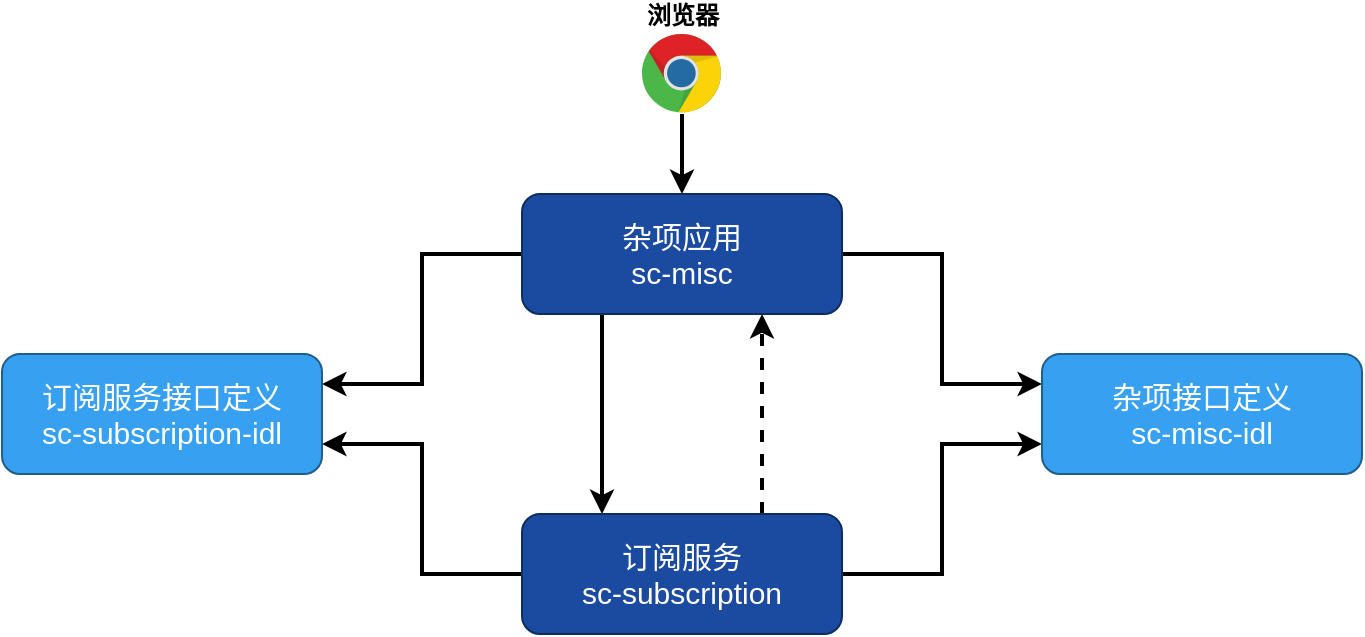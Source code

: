 <mxfile version="18.0.0" type="device" pages="2"><diagram id="nQeA5oszmgD2BTF-vIWx" name="应用架构"><mxGraphModel dx="1102" dy="1025" grid="1" gridSize="10" guides="1" tooltips="1" connect="1" arrows="1" fold="1" page="1" pageScale="1" pageWidth="827" pageHeight="1169" math="0" shadow="0"><root><mxCell id="0"/><mxCell id="1" parent="0"/><mxCell id="l4yHvZjNKuXTKyy453i6-4" style="edgeStyle=orthogonalEdgeStyle;rounded=0;orthogonalLoop=1;jettySize=auto;html=1;fontSize=15;strokeWidth=2;" parent="1" source="l4yHvZjNKuXTKyy453i6-1" target="l4yHvZjNKuXTKyy453i6-2" edge="1"><mxGeometry relative="1" as="geometry"/></mxCell><mxCell id="l4yHvZjNKuXTKyy453i6-1" value="浏览器" style="dashed=0;outlineConnect=0;html=1;align=center;labelPosition=center;verticalLabelPosition=top;verticalAlign=bottom;shape=mxgraph.weblogos.chrome;strokeWidth=1;fontStyle=1" parent="1" vertex="1"><mxGeometry x="360" y="80" width="40" height="40" as="geometry"/></mxCell><mxCell id="l4yHvZjNKuXTKyy453i6-9" style="edgeStyle=orthogonalEdgeStyle;shape=connector;rounded=0;orthogonalLoop=1;jettySize=auto;html=1;exitX=1;exitY=0.5;exitDx=0;exitDy=0;entryX=0;entryY=0.25;entryDx=0;entryDy=0;labelBackgroundColor=default;fontFamily=Helvetica;fontSize=15;fontColor=default;endArrow=classic;strokeColor=default;strokeWidth=2;" parent="1" source="l4yHvZjNKuXTKyy453i6-2" target="l4yHvZjNKuXTKyy453i6-6" edge="1"><mxGeometry relative="1" as="geometry"/></mxCell><mxCell id="l4yHvZjNKuXTKyy453i6-14" style="edgeStyle=orthogonalEdgeStyle;shape=connector;rounded=0;orthogonalLoop=1;jettySize=auto;html=1;exitX=0;exitY=0.5;exitDx=0;exitDy=0;entryX=1;entryY=0.25;entryDx=0;entryDy=0;labelBackgroundColor=default;fontFamily=Helvetica;fontSize=15;fontColor=default;endArrow=classic;strokeColor=default;strokeWidth=2;" parent="1" source="l4yHvZjNKuXTKyy453i6-2" target="l4yHvZjNKuXTKyy453i6-7" edge="1"><mxGeometry relative="1" as="geometry"/></mxCell><mxCell id="l4yHvZjNKuXTKyy453i6-18" style="edgeStyle=orthogonalEdgeStyle;shape=connector;rounded=0;orthogonalLoop=1;jettySize=auto;html=1;exitX=0.25;exitY=1;exitDx=0;exitDy=0;entryX=0.25;entryY=0;entryDx=0;entryDy=0;labelBackgroundColor=default;fontFamily=Helvetica;fontSize=15;fontColor=default;endArrow=classic;strokeColor=default;strokeWidth=2;" parent="1" source="l4yHvZjNKuXTKyy453i6-2" target="l4yHvZjNKuXTKyy453i6-3" edge="1"><mxGeometry relative="1" as="geometry"/></mxCell><mxCell id="l4yHvZjNKuXTKyy453i6-2" value="杂项应用&lt;br style=&quot;font-size: 15px;&quot;&gt;sc-misc" style="rounded=1;whiteSpace=wrap;html=1;fillColor=#1B4AA1;fontColor=#FFFFFF;strokeColor=#0C2E5C;fontSize=15;" parent="1" vertex="1"><mxGeometry x="300" y="160" width="160" height="60" as="geometry"/></mxCell><mxCell id="l4yHvZjNKuXTKyy453i6-13" style="edgeStyle=orthogonalEdgeStyle;shape=connector;rounded=0;orthogonalLoop=1;jettySize=auto;html=1;exitX=1;exitY=0.5;exitDx=0;exitDy=0;entryX=0;entryY=0.75;entryDx=0;entryDy=0;labelBackgroundColor=default;fontFamily=Helvetica;fontSize=15;fontColor=default;endArrow=classic;strokeColor=default;strokeWidth=2;" parent="1" source="l4yHvZjNKuXTKyy453i6-3" target="l4yHvZjNKuXTKyy453i6-6" edge="1"><mxGeometry relative="1" as="geometry"/></mxCell><mxCell id="l4yHvZjNKuXTKyy453i6-15" style="edgeStyle=orthogonalEdgeStyle;shape=connector;rounded=0;orthogonalLoop=1;jettySize=auto;html=1;exitX=0;exitY=0.5;exitDx=0;exitDy=0;entryX=1;entryY=0.75;entryDx=0;entryDy=0;labelBackgroundColor=default;fontFamily=Helvetica;fontSize=15;fontColor=default;endArrow=classic;strokeColor=default;strokeWidth=2;" parent="1" source="l4yHvZjNKuXTKyy453i6-3" target="l4yHvZjNKuXTKyy453i6-7" edge="1"><mxGeometry relative="1" as="geometry"/></mxCell><mxCell id="l4yHvZjNKuXTKyy453i6-19" style="edgeStyle=orthogonalEdgeStyle;shape=connector;rounded=0;orthogonalLoop=1;jettySize=auto;html=1;exitX=0.75;exitY=0;exitDx=0;exitDy=0;entryX=0.75;entryY=1;entryDx=0;entryDy=0;labelBackgroundColor=default;fontFamily=Helvetica;fontSize=15;fontColor=default;endArrow=classic;strokeColor=default;strokeWidth=2;dashed=1;" parent="1" source="l4yHvZjNKuXTKyy453i6-3" target="l4yHvZjNKuXTKyy453i6-2" edge="1"><mxGeometry relative="1" as="geometry"/></mxCell><mxCell id="l4yHvZjNKuXTKyy453i6-3" value="订阅服务&lt;br&gt;sc-subscription" style="rounded=1;whiteSpace=wrap;html=1;fillColor=#1B4AA1;fontColor=#FFFFFF;strokeColor=#0C2E5C;fontSize=15;" parent="1" vertex="1"><mxGeometry x="300" y="320" width="160" height="60" as="geometry"/></mxCell><mxCell id="l4yHvZjNKuXTKyy453i6-6" value="杂项接口定义&lt;br&gt;sc-misc-idl" style="rounded=1;whiteSpace=wrap;html=1;fillColor=#37A0F0;fontColor=#FFFFFF;strokeColor=#1F5D8B;fontSize=15;" parent="1" vertex="1"><mxGeometry x="560" y="240" width="160" height="60" as="geometry"/></mxCell><mxCell id="l4yHvZjNKuXTKyy453i6-7" value="订阅服务接口定义&lt;br&gt;sc-subscription-idl" style="rounded=1;whiteSpace=wrap;html=1;fillColor=#37A0F0;fontColor=#FFFFFF;strokeColor=#1F5D8B;fontSize=15;" parent="1" vertex="1"><mxGeometry x="40" y="240" width="160" height="60" as="geometry"/></mxCell></root></mxGraphModel></diagram><diagram id="651JA_iFtIvnMZgVpdxM" name="读者订阅流程图"><mxGraphModel dx="1102" dy="1025" grid="1" gridSize="10" guides="1" tooltips="1" connect="1" arrows="1" fold="1" page="1" pageScale="1" pageWidth="1169" pageHeight="827" math="0" shadow="0"><root><mxCell id="0"/><mxCell id="1" parent="0"/><mxCell id="zIcmTkaHAODhhnKCruon-1" value="用户订阅专栏前端流程图（演示版）" style="swimlane;childLayout=stackLayout;resizeParent=1;resizeParentMax=0;startSize=30;fillColor=#dae8fc;strokeColor=#6c8ebf;fontSize=14;" parent="1" vertex="1"><mxGeometry x="40" y="40" width="920" height="1200" as="geometry"/></mxCell><mxCell id="zIcmTkaHAODhhnKCruon-2" value="读者" style="swimlane;startSize=30;fillColor=#d5e8d4;strokeColor=#82b366;" parent="zIcmTkaHAODhhnKCruon-1" vertex="1"><mxGeometry y="30" width="200" height="1170" as="geometry"/></mxCell><mxCell id="zIcmTkaHAODhhnKCruon-7" value="查看专栏" style="rounded=1;whiteSpace=wrap;html=1;fontSize=14;fillColor=#33A64C;fontColor=#FFFFFF;strokeColor=none;" parent="zIcmTkaHAODhhnKCruon-2" vertex="1"><mxGeometry x="20" y="50" width="160" height="40" as="geometry"/></mxCell><mxCell id="zIcmTkaHAODhhnKCruon-17" value="下单" style="rounded=1;whiteSpace=wrap;html=1;fontSize=14;fillColor=#33A64C;fontColor=#FFFFFF;strokeColor=none;" parent="zIcmTkaHAODhhnKCruon-2" vertex="1"><mxGeometry x="20" y="370" width="160" height="40" as="geometry"/></mxCell><mxCell id="zIcmTkaHAODhhnKCruon-3" value="浏览器" style="swimlane;startSize=30;fillColor=#d5e8d4;strokeColor=#82b366;" parent="zIcmTkaHAODhhnKCruon-1" vertex="1"><mxGeometry x="200" y="30" width="240" height="1170" as="geometry"/></mxCell><mxCell id="zIcmTkaHAODhhnKCruon-8" value="请求专栏列表&lt;br&gt;/api/column/page" style="rounded=1;whiteSpace=wrap;html=1;fontSize=14;fillColor=#0085FC;fontColor=#FFFFFF;strokeColor=none;" parent="zIcmTkaHAODhhnKCruon-3" vertex="1"><mxGeometry x="20" y="110" width="200" height="40" as="geometry"/></mxCell><mxCell id="zIcmTkaHAODhhnKCruon-15" value="展示专栏列表" style="rounded=1;whiteSpace=wrap;html=1;fontSize=14;fillColor=#0085FC;fontColor=#FFFFFF;strokeColor=none;" parent="zIcmTkaHAODhhnKCruon-3" vertex="1"><mxGeometry x="20" y="304" width="200" height="40" as="geometry"/></mxCell><mxCell id="zIcmTkaHAODhhnKCruon-18" value="专栏下单&lt;br&gt;/api/subscription/prepare" style="rounded=1;whiteSpace=wrap;html=1;fontSize=14;fillColor=#0085FC;fontColor=#FFFFFF;strokeColor=none;" parent="zIcmTkaHAODhhnKCruon-3" vertex="1"><mxGeometry x="20" y="430" width="200" height="40" as="geometry"/></mxCell><mxCell id="zIcmTkaHAODhhnKCruon-27" style="edgeStyle=orthogonalEdgeStyle;shape=connector;rounded=0;orthogonalLoop=1;jettySize=auto;html=1;exitX=0.5;exitY=1;exitDx=0;exitDy=0;labelBackgroundColor=default;fontFamily=Helvetica;fontSize=11;fontColor=default;endArrow=classic;strokeColor=default;strokeWidth=2;" parent="zIcmTkaHAODhhnKCruon-3" source="zIcmTkaHAODhhnKCruon-24" target="zIcmTkaHAODhhnKCruon-26" edge="1"><mxGeometry relative="1" as="geometry"/></mxCell><mxCell id="zIcmTkaHAODhhnKCruon-24" value="暂停2秒" style="rounded=1;whiteSpace=wrap;html=1;fontSize=14;fillColor=#0085FC;fontColor=#FFFFFF;strokeColor=none;" parent="zIcmTkaHAODhhnKCruon-3" vertex="1"><mxGeometry x="20" y="610" width="200" height="40" as="geometry"/></mxCell><mxCell id="zIcmTkaHAODhhnKCruon-26" value="模拟支付成功&lt;br&gt;/api/payment/paid/callback" style="rounded=1;whiteSpace=wrap;html=1;fontSize=14;fillColor=#0085FC;fontColor=#FFFFFF;strokeColor=none;" parent="zIcmTkaHAODhhnKCruon-3" vertex="1"><mxGeometry x="20" y="690" width="200" height="40" as="geometry"/></mxCell><mxCell id="zIcmTkaHAODhhnKCruon-4" value="sc-bff" style="swimlane;startSize=30;fillColor=#d5e8d4;strokeColor=#82b366;" parent="zIcmTkaHAODhhnKCruon-1" vertex="1"><mxGeometry x="440" y="30" width="80" height="1170" as="geometry"/></mxCell><mxCell id="zIcmTkaHAODhhnKCruon-10" value="bff主要做转发，流程图省略" style="rounded=1;whiteSpace=wrap;html=1;fillColor=#F8D6DA;fontColor=#711623;strokeColor=#F4C5CB;fontSize=14;fontFamily=Helvetica;" parent="zIcmTkaHAODhhnKCruon-4" vertex="1"><mxGeometry x="10" y="40" width="60" height="70" as="geometry"/></mxCell><mxCell id="zIcmTkaHAODhhnKCruon-5" value="sc-misc" style="swimlane;startSize=30;fillColor=#d5e8d4;strokeColor=#82b366;" parent="zIcmTkaHAODhhnKCruon-1" vertex="1"><mxGeometry x="520" y="30" width="200" height="1170" as="geometry"/></mxCell><mxCell id="zIcmTkaHAODhhnKCruon-14" style="edgeStyle=orthogonalEdgeStyle;shape=connector;rounded=0;orthogonalLoop=1;jettySize=auto;html=1;exitX=0.5;exitY=1;exitDx=0;exitDy=0;entryX=0.5;entryY=0;entryDx=0;entryDy=0;labelBackgroundColor=default;fontFamily=Helvetica;fontSize=11;fontColor=default;endArrow=classic;strokeColor=default;strokeWidth=2;" parent="zIcmTkaHAODhhnKCruon-5" source="zIcmTkaHAODhhnKCruon-11" target="zIcmTkaHAODhhnKCruon-13" edge="1"><mxGeometry relative="1" as="geometry"/></mxCell><mxCell id="zIcmTkaHAODhhnKCruon-11" value="查询专栏分页列表" style="rounded=1;whiteSpace=wrap;html=1;fontSize=14;fillColor=#0085FC;fontColor=#FFFFFF;strokeColor=none;" parent="zIcmTkaHAODhhnKCruon-5" vertex="1"><mxGeometry x="20" y="170" width="160" height="40" as="geometry"/></mxCell><mxCell id="zIcmTkaHAODhhnKCruon-13" value="添加作者 价格 订阅 信息" style="rounded=1;whiteSpace=wrap;html=1;fontSize=14;fillColor=#0085FC;fontColor=#FFFFFF;strokeColor=none;" parent="zIcmTkaHAODhhnKCruon-5" vertex="1"><mxGeometry x="20" y="250" width="160" height="40" as="geometry"/></mxCell><mxCell id="zIcmTkaHAODhhnKCruon-6" value="sc-subscription" style="swimlane;startSize=30;fillColor=#d5e8d4;strokeColor=#82b366;" parent="zIcmTkaHAODhhnKCruon-1" vertex="1"><mxGeometry x="720" y="30" width="200" height="1170" as="geometry"/></mxCell><mxCell id="zIcmTkaHAODhhnKCruon-20" value="创建订单" style="rounded=1;whiteSpace=wrap;html=1;fontSize=14;fillColor=#0085FC;fontColor=#FFFFFF;strokeColor=none;" parent="zIcmTkaHAODhhnKCruon-6" vertex="1"><mxGeometry x="20" y="490" width="160" height="40" as="geometry"/></mxCell><mxCell id="zIcmTkaHAODhhnKCruon-22" value="创建支付单" style="rounded=1;whiteSpace=wrap;html=1;fontSize=14;fillColor=#0085FC;fontColor=#FFFFFF;strokeColor=none;" parent="zIcmTkaHAODhhnKCruon-6" vertex="1"><mxGeometry x="20" y="570" width="160" height="40" as="geometry"/></mxCell><mxCell id="zIcmTkaHAODhhnKCruon-23" style="edgeStyle=orthogonalEdgeStyle;shape=connector;rounded=0;orthogonalLoop=1;jettySize=auto;html=1;exitX=0.5;exitY=1;exitDx=0;exitDy=0;labelBackgroundColor=default;fontFamily=Helvetica;fontSize=11;fontColor=default;endArrow=classic;strokeColor=default;strokeWidth=2;" parent="zIcmTkaHAODhhnKCruon-6" source="zIcmTkaHAODhhnKCruon-20" target="zIcmTkaHAODhhnKCruon-22" edge="1"><mxGeometry relative="1" as="geometry"/></mxCell><mxCell id="zIcmTkaHAODhhnKCruon-9" style="edgeStyle=orthogonalEdgeStyle;rounded=0;orthogonalLoop=1;jettySize=auto;html=1;exitX=1;exitY=0.5;exitDx=0;exitDy=0;strokeWidth=2;" parent="zIcmTkaHAODhhnKCruon-1" source="zIcmTkaHAODhhnKCruon-7" target="zIcmTkaHAODhhnKCruon-8" edge="1"><mxGeometry relative="1" as="geometry"/></mxCell><mxCell id="zIcmTkaHAODhhnKCruon-12" style="edgeStyle=orthogonalEdgeStyle;shape=connector;rounded=0;orthogonalLoop=1;jettySize=auto;html=1;exitX=1;exitY=0.5;exitDx=0;exitDy=0;labelBackgroundColor=default;fontFamily=Helvetica;fontSize=11;fontColor=default;endArrow=classic;strokeColor=default;strokeWidth=2;" parent="zIcmTkaHAODhhnKCruon-1" source="zIcmTkaHAODhhnKCruon-8" target="zIcmTkaHAODhhnKCruon-11" edge="1"><mxGeometry relative="1" as="geometry"/></mxCell><mxCell id="zIcmTkaHAODhhnKCruon-16" style="edgeStyle=orthogonalEdgeStyle;shape=connector;rounded=0;orthogonalLoop=1;jettySize=auto;html=1;exitX=0;exitY=0.5;exitDx=0;exitDy=0;entryX=0.5;entryY=0;entryDx=0;entryDy=0;labelBackgroundColor=default;fontFamily=Helvetica;fontSize=11;fontColor=default;endArrow=classic;strokeColor=default;strokeWidth=2;" parent="zIcmTkaHAODhhnKCruon-1" source="zIcmTkaHAODhhnKCruon-13" target="zIcmTkaHAODhhnKCruon-15" edge="1"><mxGeometry relative="1" as="geometry"/></mxCell><mxCell id="zIcmTkaHAODhhnKCruon-19" style="edgeStyle=orthogonalEdgeStyle;shape=connector;rounded=0;orthogonalLoop=1;jettySize=auto;html=1;exitX=1;exitY=0.5;exitDx=0;exitDy=0;labelBackgroundColor=default;fontFamily=Helvetica;fontSize=11;fontColor=default;endArrow=classic;strokeColor=default;strokeWidth=2;" parent="zIcmTkaHAODhhnKCruon-1" source="zIcmTkaHAODhhnKCruon-17" target="zIcmTkaHAODhhnKCruon-18" edge="1"><mxGeometry relative="1" as="geometry"/></mxCell><mxCell id="zIcmTkaHAODhhnKCruon-21" style="edgeStyle=orthogonalEdgeStyle;shape=connector;rounded=0;orthogonalLoop=1;jettySize=auto;html=1;exitX=1;exitY=0.5;exitDx=0;exitDy=0;labelBackgroundColor=default;fontFamily=Helvetica;fontSize=11;fontColor=default;endArrow=classic;strokeColor=default;strokeWidth=2;" parent="zIcmTkaHAODhhnKCruon-1" source="zIcmTkaHAODhhnKCruon-18" target="zIcmTkaHAODhhnKCruon-20" edge="1"><mxGeometry relative="1" as="geometry"/></mxCell><mxCell id="zIcmTkaHAODhhnKCruon-25" style="edgeStyle=orthogonalEdgeStyle;shape=connector;rounded=0;orthogonalLoop=1;jettySize=auto;html=1;exitX=0;exitY=0.5;exitDx=0;exitDy=0;entryX=0.5;entryY=0;entryDx=0;entryDy=0;labelBackgroundColor=default;fontFamily=Helvetica;fontSize=11;fontColor=default;endArrow=classic;strokeColor=default;strokeWidth=2;" parent="zIcmTkaHAODhhnKCruon-1" source="zIcmTkaHAODhhnKCruon-22" target="zIcmTkaHAODhhnKCruon-24" edge="1"><mxGeometry relative="1" as="geometry"/></mxCell></root></mxGraphModel></diagram></mxfile>